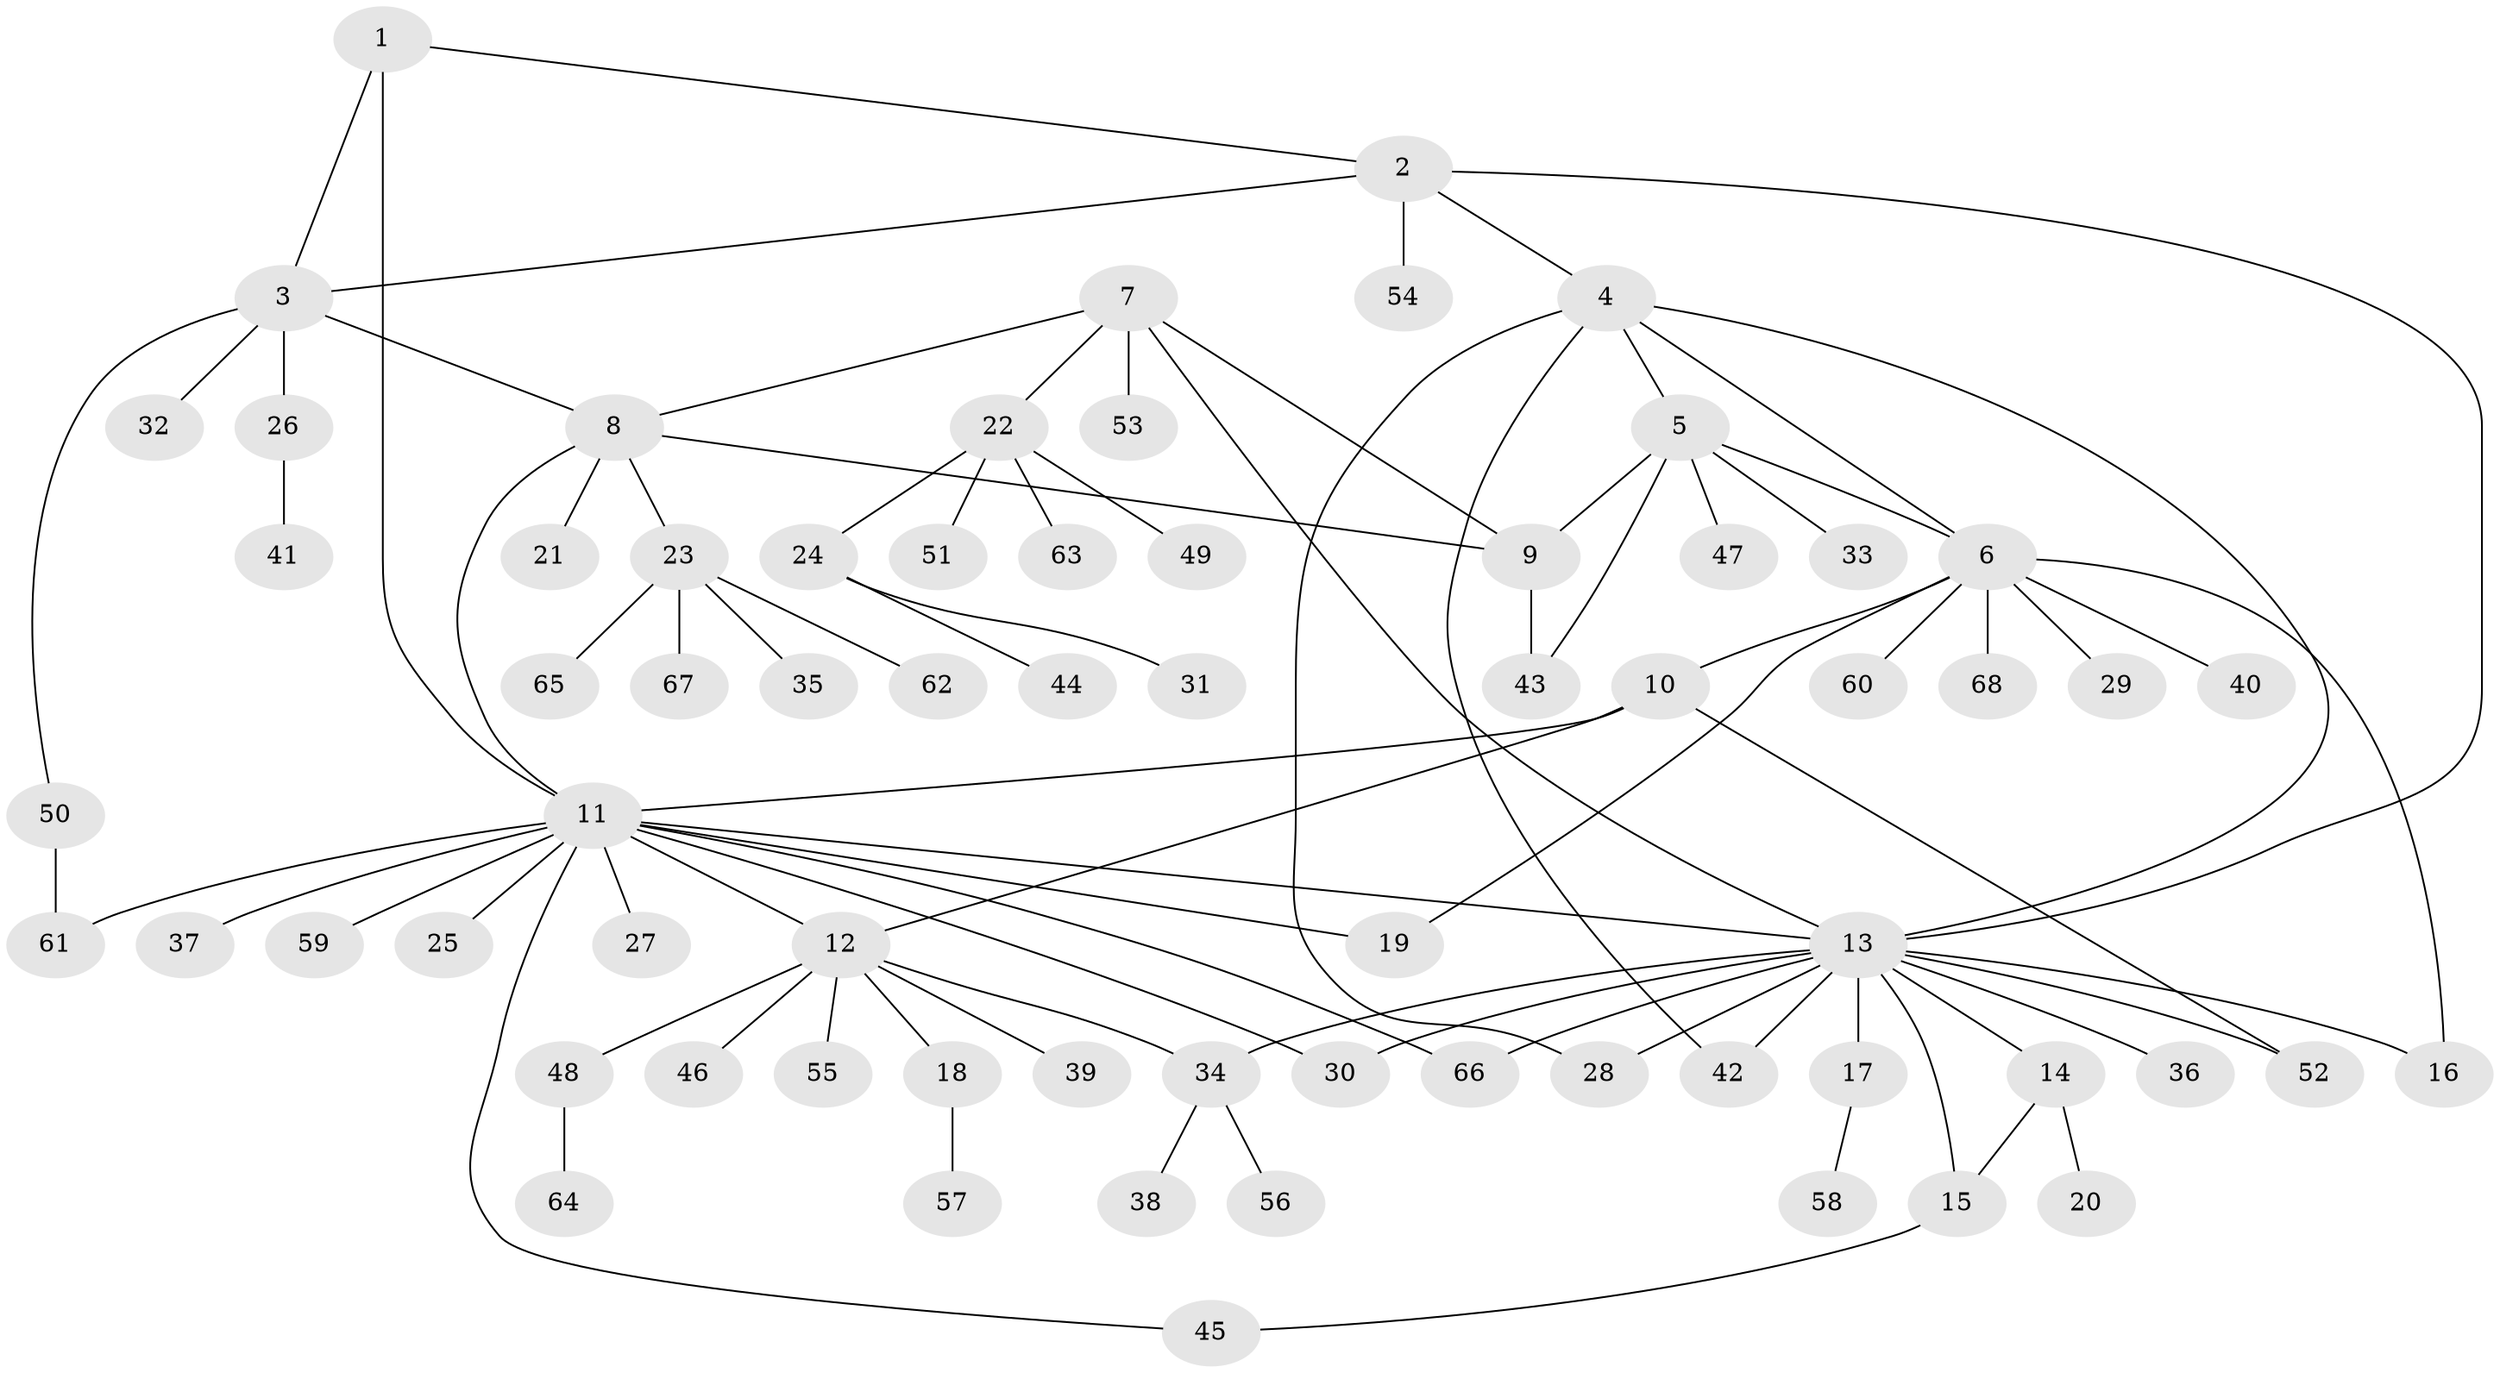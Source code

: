 // Generated by graph-tools (version 1.1) at 2025/37/03/09/25 02:37:21]
// undirected, 68 vertices, 89 edges
graph export_dot {
graph [start="1"]
  node [color=gray90,style=filled];
  1;
  2;
  3;
  4;
  5;
  6;
  7;
  8;
  9;
  10;
  11;
  12;
  13;
  14;
  15;
  16;
  17;
  18;
  19;
  20;
  21;
  22;
  23;
  24;
  25;
  26;
  27;
  28;
  29;
  30;
  31;
  32;
  33;
  34;
  35;
  36;
  37;
  38;
  39;
  40;
  41;
  42;
  43;
  44;
  45;
  46;
  47;
  48;
  49;
  50;
  51;
  52;
  53;
  54;
  55;
  56;
  57;
  58;
  59;
  60;
  61;
  62;
  63;
  64;
  65;
  66;
  67;
  68;
  1 -- 2;
  1 -- 3;
  1 -- 11;
  2 -- 3;
  2 -- 4;
  2 -- 13;
  2 -- 54;
  3 -- 8;
  3 -- 26;
  3 -- 32;
  3 -- 50;
  4 -- 5;
  4 -- 6;
  4 -- 13;
  4 -- 28;
  4 -- 42;
  5 -- 6;
  5 -- 9;
  5 -- 33;
  5 -- 43;
  5 -- 47;
  6 -- 10;
  6 -- 16;
  6 -- 19;
  6 -- 29;
  6 -- 40;
  6 -- 60;
  6 -- 68;
  7 -- 8;
  7 -- 9;
  7 -- 13;
  7 -- 22;
  7 -- 53;
  8 -- 9;
  8 -- 11;
  8 -- 21;
  8 -- 23;
  9 -- 43;
  10 -- 11;
  10 -- 12;
  10 -- 52;
  11 -- 12;
  11 -- 13;
  11 -- 19;
  11 -- 25;
  11 -- 27;
  11 -- 30;
  11 -- 37;
  11 -- 45;
  11 -- 59;
  11 -- 61;
  11 -- 66;
  12 -- 18;
  12 -- 34;
  12 -- 39;
  12 -- 46;
  12 -- 48;
  12 -- 55;
  13 -- 14;
  13 -- 15;
  13 -- 16;
  13 -- 17;
  13 -- 28;
  13 -- 30;
  13 -- 34;
  13 -- 36;
  13 -- 42;
  13 -- 52;
  13 -- 66;
  14 -- 15;
  14 -- 20;
  15 -- 45;
  17 -- 58;
  18 -- 57;
  22 -- 24;
  22 -- 49;
  22 -- 51;
  22 -- 63;
  23 -- 35;
  23 -- 62;
  23 -- 65;
  23 -- 67;
  24 -- 31;
  24 -- 44;
  26 -- 41;
  34 -- 38;
  34 -- 56;
  48 -- 64;
  50 -- 61;
}
